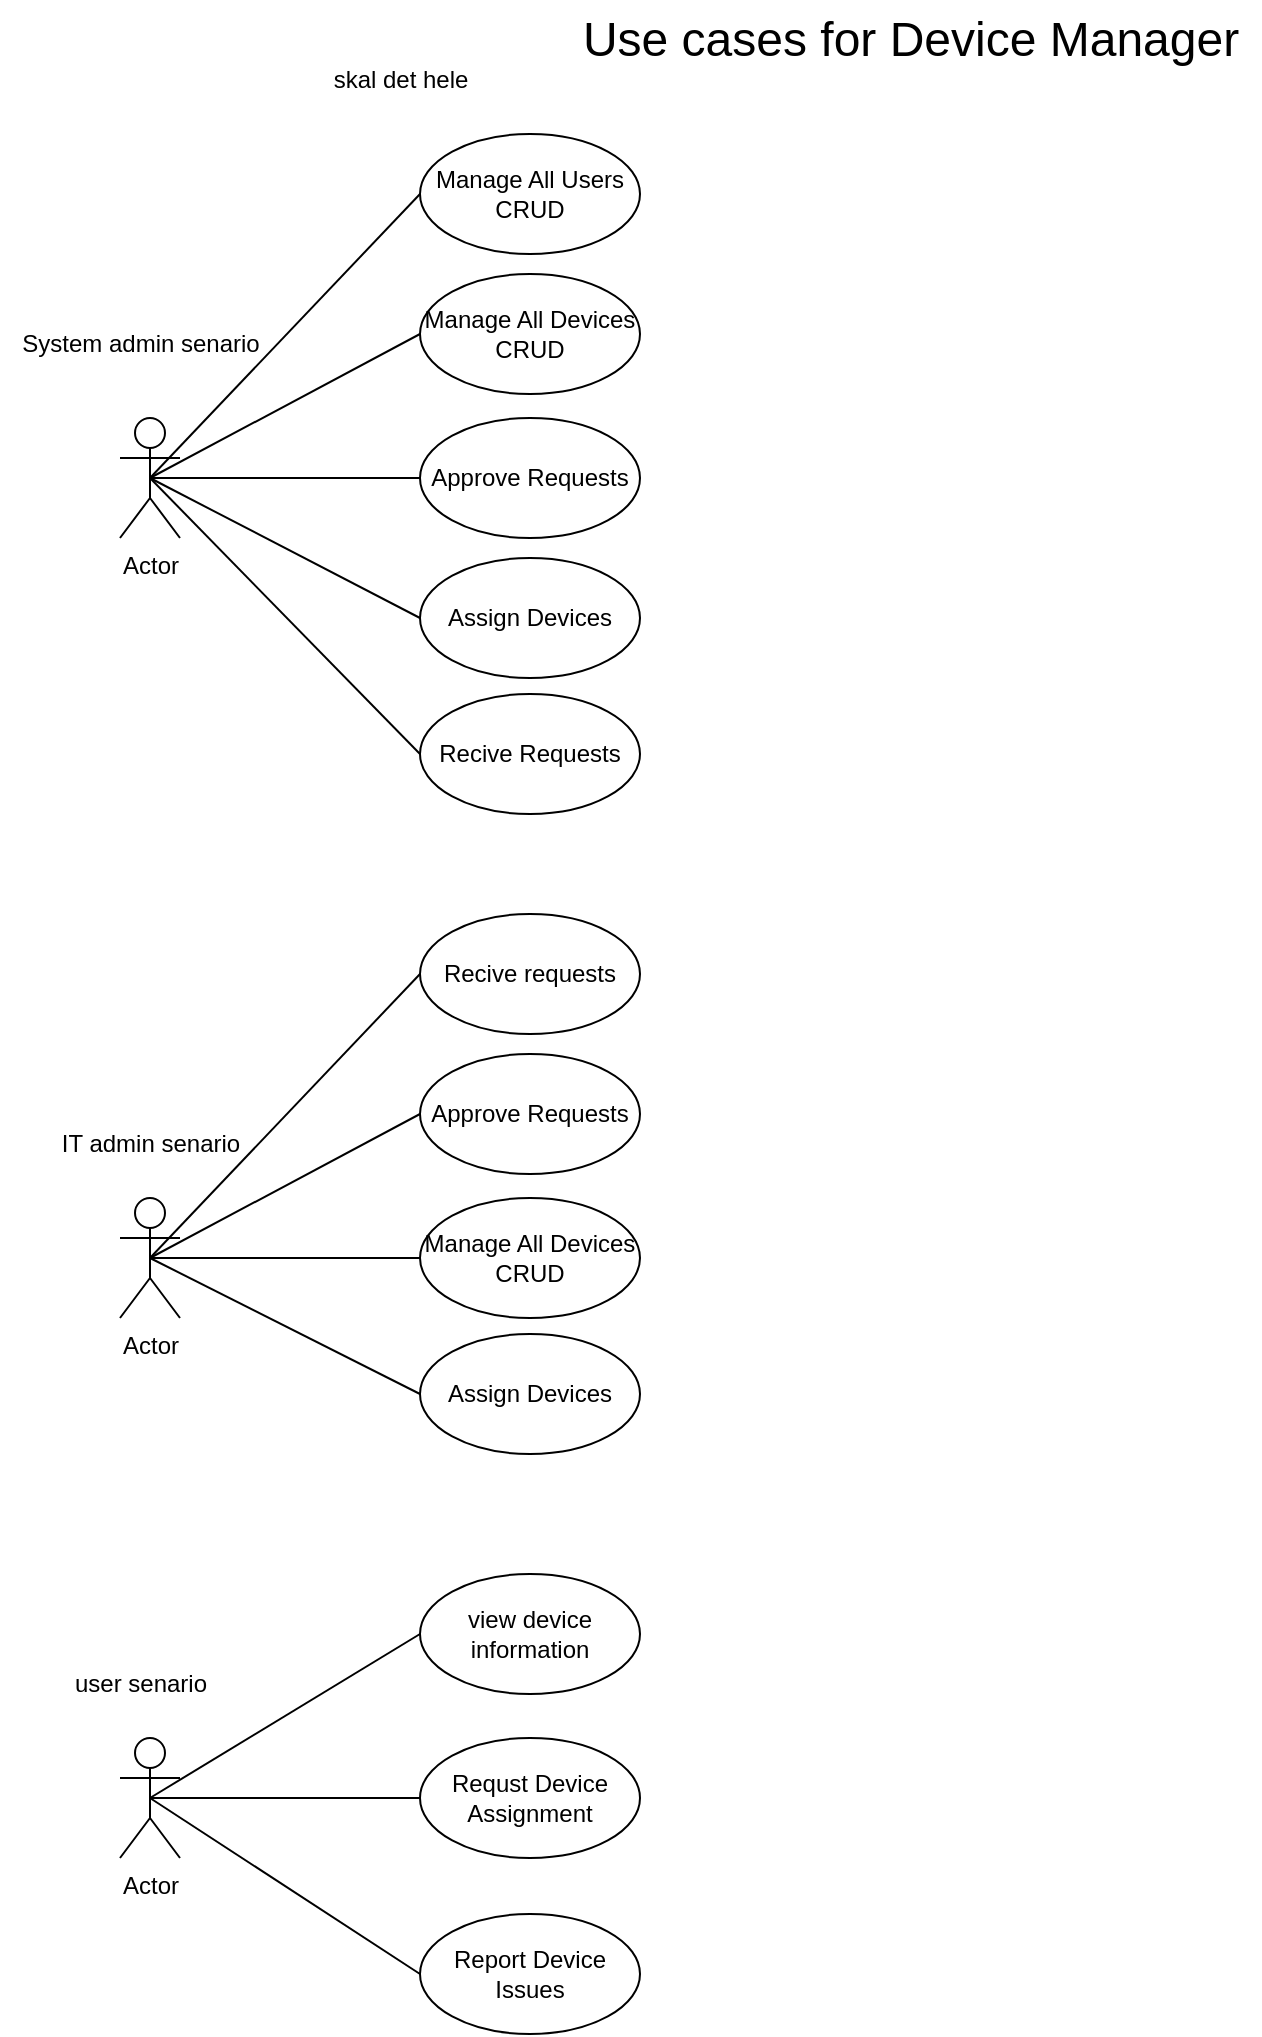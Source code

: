 <mxfile version="21.3.5" type="github">
  <diagram name="Page-1" id="V8e6lL1omSQ8p3PDgwFw">
    <mxGraphModel dx="1128" dy="817" grid="1" gridSize="10" guides="1" tooltips="1" connect="1" arrows="1" fold="1" page="1" pageScale="1" pageWidth="3300" pageHeight="4681" math="0" shadow="0">
      <root>
        <mxCell id="0" />
        <mxCell id="1" parent="0" />
        <mxCell id="11AYSxU1eU5rd6qPEEQT-1" value="Actor" style="shape=umlActor;verticalLabelPosition=bottom;verticalAlign=top;html=1;outlineConnect=0;" vertex="1" parent="1">
          <mxGeometry x="250" y="252" width="30" height="60" as="geometry" />
        </mxCell>
        <mxCell id="11AYSxU1eU5rd6qPEEQT-2" value="Actor" style="shape=umlActor;verticalLabelPosition=bottom;verticalAlign=top;html=1;outlineConnect=0;" vertex="1" parent="1">
          <mxGeometry x="250" y="642" width="30" height="60" as="geometry" />
        </mxCell>
        <mxCell id="11AYSxU1eU5rd6qPEEQT-3" value="Actor" style="shape=umlActor;verticalLabelPosition=bottom;verticalAlign=top;html=1;outlineConnect=0;" vertex="1" parent="1">
          <mxGeometry x="250" y="912" width="30" height="60" as="geometry" />
        </mxCell>
        <mxCell id="11AYSxU1eU5rd6qPEEQT-5" value="&lt;div&gt;System admin senario&lt;/div&gt;" style="text;html=1;align=center;verticalAlign=middle;resizable=0;points=[];autosize=1;strokeColor=none;fillColor=none;" vertex="1" parent="1">
          <mxGeometry x="190" y="200" width="140" height="30" as="geometry" />
        </mxCell>
        <mxCell id="11AYSxU1eU5rd6qPEEQT-6" value="&lt;div&gt;IT admin senario&lt;/div&gt;" style="text;html=1;align=center;verticalAlign=middle;resizable=0;points=[];autosize=1;strokeColor=none;fillColor=none;" vertex="1" parent="1">
          <mxGeometry x="210" y="600" width="110" height="30" as="geometry" />
        </mxCell>
        <mxCell id="11AYSxU1eU5rd6qPEEQT-7" value="&lt;div&gt;user senario&lt;/div&gt;" style="text;html=1;align=center;verticalAlign=middle;resizable=0;points=[];autosize=1;strokeColor=none;fillColor=none;" vertex="1" parent="1">
          <mxGeometry x="215" y="870" width="90" height="30" as="geometry" />
        </mxCell>
        <mxCell id="11AYSxU1eU5rd6qPEEQT-8" value="&lt;div&gt;&lt;font style=&quot;font-size: 24px;&quot;&gt;Use cases for Device Manager&lt;/font&gt;&lt;/div&gt;" style="text;html=1;align=center;verticalAlign=middle;resizable=0;points=[];autosize=1;strokeColor=none;fillColor=none;" vertex="1" parent="1">
          <mxGeometry x="470" y="43" width="350" height="40" as="geometry" />
        </mxCell>
        <mxCell id="11AYSxU1eU5rd6qPEEQT-10" value="&lt;div&gt;Manage All Users&lt;/div&gt;&lt;div&gt;CRUD&lt;/div&gt;" style="ellipse;whiteSpace=wrap;html=1;" vertex="1" parent="1">
          <mxGeometry x="400" y="110" width="110" height="60" as="geometry" />
        </mxCell>
        <mxCell id="11AYSxU1eU5rd6qPEEQT-12" value="&lt;div&gt;Approve Requests&lt;/div&gt;" style="ellipse;whiteSpace=wrap;html=1;" vertex="1" parent="1">
          <mxGeometry x="400" y="252" width="110" height="60" as="geometry" />
        </mxCell>
        <mxCell id="11AYSxU1eU5rd6qPEEQT-13" value="Recive Requests" style="ellipse;whiteSpace=wrap;html=1;" vertex="1" parent="1">
          <mxGeometry x="400" y="390" width="110" height="60" as="geometry" />
        </mxCell>
        <mxCell id="11AYSxU1eU5rd6qPEEQT-15" value="" style="endArrow=none;html=1;rounded=0;exitX=0;exitY=0.5;exitDx=0;exitDy=0;entryX=0.5;entryY=0.5;entryDx=0;entryDy=0;entryPerimeter=0;" edge="1" parent="1" source="11AYSxU1eU5rd6qPEEQT-10" target="11AYSxU1eU5rd6qPEEQT-1">
          <mxGeometry width="50" height="50" relative="1" as="geometry">
            <mxPoint x="590" y="470" as="sourcePoint" />
            <mxPoint x="640" y="420" as="targetPoint" />
          </mxGeometry>
        </mxCell>
        <mxCell id="11AYSxU1eU5rd6qPEEQT-16" value="" style="endArrow=none;html=1;rounded=0;exitX=0;exitY=0.5;exitDx=0;exitDy=0;entryX=0.5;entryY=0.5;entryDx=0;entryDy=0;entryPerimeter=0;" edge="1" parent="1" source="11AYSxU1eU5rd6qPEEQT-12" target="11AYSxU1eU5rd6qPEEQT-1">
          <mxGeometry width="50" height="50" relative="1" as="geometry">
            <mxPoint x="590" y="470" as="sourcePoint" />
            <mxPoint x="640" y="420" as="targetPoint" />
          </mxGeometry>
        </mxCell>
        <mxCell id="11AYSxU1eU5rd6qPEEQT-17" value="" style="endArrow=none;html=1;rounded=0;exitX=0;exitY=0.5;exitDx=0;exitDy=0;entryX=0.5;entryY=0.5;entryDx=0;entryDy=0;entryPerimeter=0;" edge="1" parent="1" source="11AYSxU1eU5rd6qPEEQT-13" target="11AYSxU1eU5rd6qPEEQT-1">
          <mxGeometry width="50" height="50" relative="1" as="geometry">
            <mxPoint x="590" y="470" as="sourcePoint" />
            <mxPoint x="640" y="420" as="targetPoint" />
          </mxGeometry>
        </mxCell>
        <mxCell id="11AYSxU1eU5rd6qPEEQT-24" value="Recive requests" style="ellipse;whiteSpace=wrap;html=1;" vertex="1" parent="1">
          <mxGeometry x="400" y="500" width="110" height="60" as="geometry" />
        </mxCell>
        <mxCell id="11AYSxU1eU5rd6qPEEQT-25" value="Manage All Devices&lt;br&gt;&lt;div&gt;CRUD&lt;/div&gt;" style="ellipse;whiteSpace=wrap;html=1;" vertex="1" parent="1">
          <mxGeometry x="400" y="642" width="110" height="60" as="geometry" />
        </mxCell>
        <mxCell id="11AYSxU1eU5rd6qPEEQT-26" value="Assign Devices" style="ellipse;whiteSpace=wrap;html=1;" vertex="1" parent="1">
          <mxGeometry x="400" y="710" width="110" height="60" as="geometry" />
        </mxCell>
        <mxCell id="11AYSxU1eU5rd6qPEEQT-27" value="" style="endArrow=none;html=1;rounded=0;exitX=0;exitY=0.5;exitDx=0;exitDy=0;entryX=0.5;entryY=0.5;entryDx=0;entryDy=0;entryPerimeter=0;" edge="1" parent="1" source="11AYSxU1eU5rd6qPEEQT-24">
          <mxGeometry width="50" height="50" relative="1" as="geometry">
            <mxPoint x="590" y="860" as="sourcePoint" />
            <mxPoint x="265" y="672" as="targetPoint" />
          </mxGeometry>
        </mxCell>
        <mxCell id="11AYSxU1eU5rd6qPEEQT-28" value="" style="endArrow=none;html=1;rounded=0;exitX=0;exitY=0.5;exitDx=0;exitDy=0;entryX=0.5;entryY=0.5;entryDx=0;entryDy=0;entryPerimeter=0;" edge="1" parent="1" source="11AYSxU1eU5rd6qPEEQT-25">
          <mxGeometry width="50" height="50" relative="1" as="geometry">
            <mxPoint x="590" y="860" as="sourcePoint" />
            <mxPoint x="265" y="672" as="targetPoint" />
          </mxGeometry>
        </mxCell>
        <mxCell id="11AYSxU1eU5rd6qPEEQT-29" value="" style="endArrow=none;html=1;rounded=0;exitX=0;exitY=0.5;exitDx=0;exitDy=0;entryX=0.5;entryY=0.5;entryDx=0;entryDy=0;entryPerimeter=0;" edge="1" parent="1" source="11AYSxU1eU5rd6qPEEQT-26">
          <mxGeometry width="50" height="50" relative="1" as="geometry">
            <mxPoint x="590" y="860" as="sourcePoint" />
            <mxPoint x="265" y="672" as="targetPoint" />
          </mxGeometry>
        </mxCell>
        <mxCell id="11AYSxU1eU5rd6qPEEQT-30" value="view device information" style="ellipse;whiteSpace=wrap;html=1;" vertex="1" parent="1">
          <mxGeometry x="400" y="830" width="110" height="60" as="geometry" />
        </mxCell>
        <mxCell id="11AYSxU1eU5rd6qPEEQT-31" value="Requst Device Assignment" style="ellipse;whiteSpace=wrap;html=1;" vertex="1" parent="1">
          <mxGeometry x="400" y="912" width="110" height="60" as="geometry" />
        </mxCell>
        <mxCell id="11AYSxU1eU5rd6qPEEQT-32" value="Report Device Issues" style="ellipse;whiteSpace=wrap;html=1;" vertex="1" parent="1">
          <mxGeometry x="400" y="1000" width="110" height="60" as="geometry" />
        </mxCell>
        <mxCell id="11AYSxU1eU5rd6qPEEQT-33" value="" style="endArrow=none;html=1;rounded=0;exitX=0;exitY=0.5;exitDx=0;exitDy=0;entryX=0.5;entryY=0.5;entryDx=0;entryDy=0;entryPerimeter=0;" edge="1" parent="1" source="11AYSxU1eU5rd6qPEEQT-30">
          <mxGeometry width="50" height="50" relative="1" as="geometry">
            <mxPoint x="590" y="1130" as="sourcePoint" />
            <mxPoint x="265" y="942" as="targetPoint" />
          </mxGeometry>
        </mxCell>
        <mxCell id="11AYSxU1eU5rd6qPEEQT-34" value="" style="endArrow=none;html=1;rounded=0;exitX=0;exitY=0.5;exitDx=0;exitDy=0;entryX=0.5;entryY=0.5;entryDx=0;entryDy=0;entryPerimeter=0;" edge="1" parent="1" source="11AYSxU1eU5rd6qPEEQT-31">
          <mxGeometry width="50" height="50" relative="1" as="geometry">
            <mxPoint x="590" y="1130" as="sourcePoint" />
            <mxPoint x="265" y="942" as="targetPoint" />
          </mxGeometry>
        </mxCell>
        <mxCell id="11AYSxU1eU5rd6qPEEQT-35" value="" style="endArrow=none;html=1;rounded=0;exitX=0;exitY=0.5;exitDx=0;exitDy=0;entryX=0.5;entryY=0.5;entryDx=0;entryDy=0;entryPerimeter=0;" edge="1" parent="1" source="11AYSxU1eU5rd6qPEEQT-32">
          <mxGeometry width="50" height="50" relative="1" as="geometry">
            <mxPoint x="590" y="1130" as="sourcePoint" />
            <mxPoint x="265" y="942" as="targetPoint" />
          </mxGeometry>
        </mxCell>
        <mxCell id="11AYSxU1eU5rd6qPEEQT-40" value="Manage All Devices&lt;br&gt;CRUD" style="ellipse;whiteSpace=wrap;html=1;" vertex="1" parent="1">
          <mxGeometry x="400" y="180" width="110" height="60" as="geometry" />
        </mxCell>
        <mxCell id="11AYSxU1eU5rd6qPEEQT-42" value="Assign Devices" style="ellipse;whiteSpace=wrap;html=1;" vertex="1" parent="1">
          <mxGeometry x="400" y="322" width="110" height="60" as="geometry" />
        </mxCell>
        <mxCell id="11AYSxU1eU5rd6qPEEQT-46" value="skal det hele" style="text;html=1;align=center;verticalAlign=middle;resizable=0;points=[];autosize=1;strokeColor=none;fillColor=none;" vertex="1" parent="1">
          <mxGeometry x="345" y="68" width="90" height="30" as="geometry" />
        </mxCell>
        <mxCell id="11AYSxU1eU5rd6qPEEQT-47" value="Approve Requests" style="ellipse;whiteSpace=wrap;html=1;" vertex="1" parent="1">
          <mxGeometry x="400" y="570" width="110" height="60" as="geometry" />
        </mxCell>
        <mxCell id="11AYSxU1eU5rd6qPEEQT-49" value="" style="endArrow=none;html=1;rounded=0;exitX=0;exitY=0.5;exitDx=0;exitDy=0;entryX=0.5;entryY=0.5;entryDx=0;entryDy=0;entryPerimeter=0;" edge="1" parent="1" source="11AYSxU1eU5rd6qPEEQT-47" target="11AYSxU1eU5rd6qPEEQT-2">
          <mxGeometry width="50" height="50" relative="1" as="geometry">
            <mxPoint x="410" y="540" as="sourcePoint" />
            <mxPoint x="270" y="670" as="targetPoint" />
          </mxGeometry>
        </mxCell>
        <mxCell id="11AYSxU1eU5rd6qPEEQT-50" value="" style="endArrow=none;html=1;rounded=0;exitX=0;exitY=0.5;exitDx=0;exitDy=0;entryX=0.5;entryY=0.5;entryDx=0;entryDy=0;entryPerimeter=0;" edge="1" parent="1" source="11AYSxU1eU5rd6qPEEQT-42" target="11AYSxU1eU5rd6qPEEQT-1">
          <mxGeometry width="50" height="50" relative="1" as="geometry">
            <mxPoint x="410" y="292" as="sourcePoint" />
            <mxPoint x="275" y="292" as="targetPoint" />
          </mxGeometry>
        </mxCell>
        <mxCell id="11AYSxU1eU5rd6qPEEQT-51" value="" style="endArrow=none;html=1;rounded=0;exitX=0;exitY=0.5;exitDx=0;exitDy=0;entryX=0.5;entryY=0.5;entryDx=0;entryDy=0;entryPerimeter=0;" edge="1" parent="1" source="11AYSxU1eU5rd6qPEEQT-40" target="11AYSxU1eU5rd6qPEEQT-1">
          <mxGeometry width="50" height="50" relative="1" as="geometry">
            <mxPoint x="420" y="302" as="sourcePoint" />
            <mxPoint x="285" y="302" as="targetPoint" />
          </mxGeometry>
        </mxCell>
      </root>
    </mxGraphModel>
  </diagram>
</mxfile>
